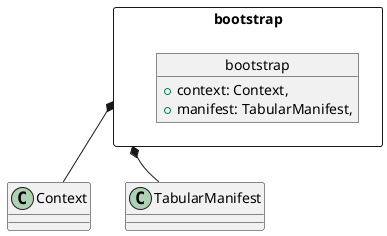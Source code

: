 @startuml
package bootstrap <<Rectangle>> {

    object bootstrap {
        +context: Context,
        +manifest: TabularManifest,

    }
}

bootstrap *-- Context
bootstrap *-- TabularManifest
@enduml

